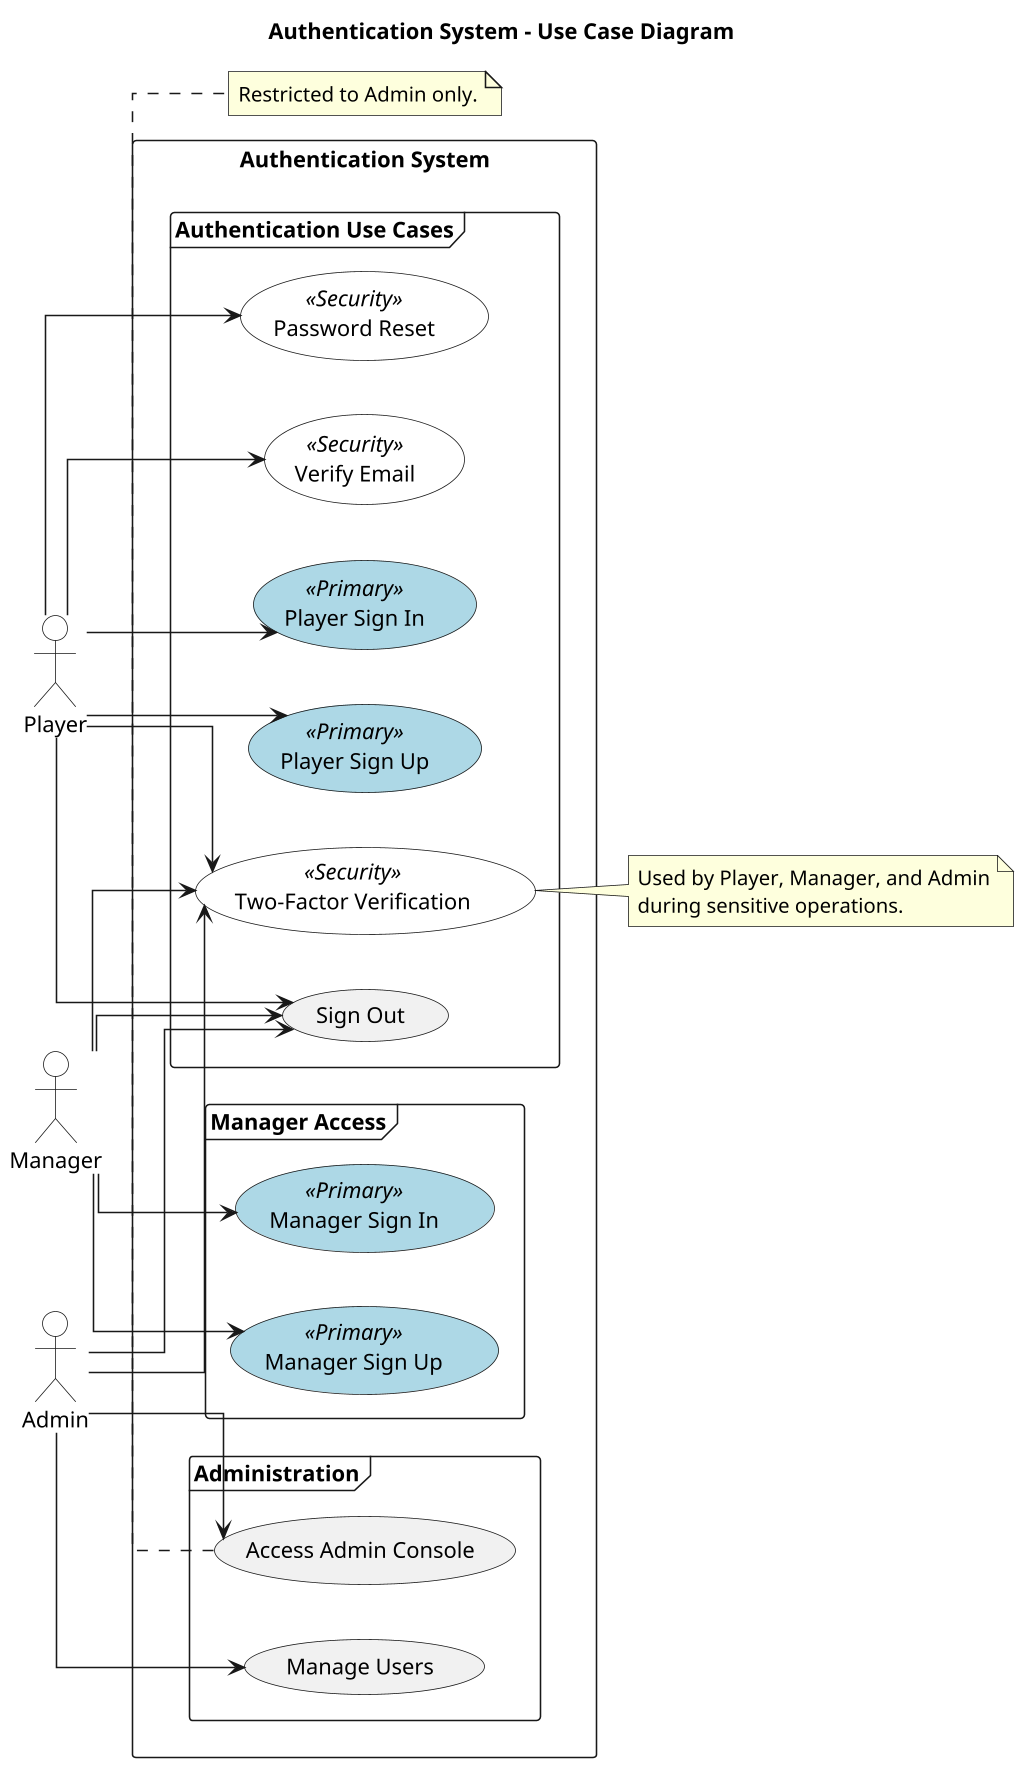 @startuml
title Authentication System - Use Case Diagram

skinparam dpi 150
skinparam linetype ortho
skinparam shadowing false
skinparam usecase {
   BackgroundColor<<Primary>> LightBlue
	BackgroundColor<<Admin>> LightCoral
	BackgroundColor<<Security>> White
}
skinparam actor {
	BackgroundColor White
}

left to right direction

' Actors
actor Player
actor Manager
actor Admin

' Main Frames and Sub-Frames
rectangle "Authentication System" {
frame "Authentication Use Cases" as AU {
		usecase PI as "Player Sign In" <<Primary>>
		usecase PS as "Player Sign Up" <<Primary>>
		usecase PR as "Password Reset" <<Security>>
		usecase VE as "Verify Email" <<Security>>
		usecase TFA as "Two-Factor Verification" <<Security>>
		usecase SO as "Sign Out"
	}

	frame "Manager Access" {
		usecase MI as "Manager Sign In" <<Primary>>
		usecase MS as "Manager Sign Up" <<Primary>>
	}

	frame "Administration" {
		usecase MU as "Manage Users"
		usecase AC as "Access Admin Console"
	}
}

' Actor connections
Player --> PS
Player --> PI
Player --> PR
Player --> VE
Player --> TFA
Player --> SO

Manager --> MI
Manager --> MS
Manager --> SO
Manager --> TFA

Admin --> SO
Admin --> TFA
Admin --> MU
Admin --> AC

' Notes for clarity
note right of TFA
  Used by Player, Manager, and Admin
  during sensitive operations.
end note

note bottom of AC
  Restricted to Admin only.
end note

@enduml

